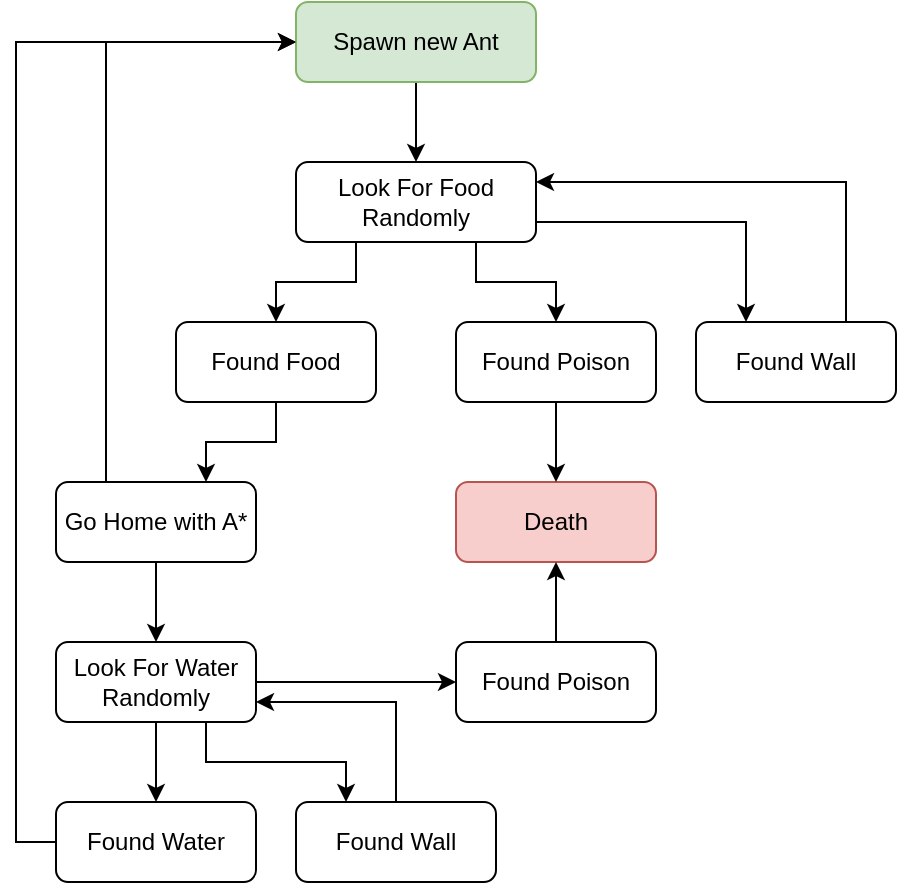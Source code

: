 <mxfile version="22.1.16" type="device">
  <diagram name="Page-1" id="t9s0khgvKqPiw3qtJ-Ou">
    <mxGraphModel dx="761" dy="684" grid="1" gridSize="10" guides="1" tooltips="1" connect="1" arrows="1" fold="1" page="1" pageScale="1" pageWidth="850" pageHeight="1100" math="0" shadow="0">
      <root>
        <mxCell id="0" />
        <mxCell id="1" parent="0" />
        <mxCell id="t-jumT_8L7kQ6bsO_YsJ-19" style="edgeStyle=orthogonalEdgeStyle;rounded=0;orthogonalLoop=1;jettySize=auto;html=1;exitX=0.75;exitY=1;exitDx=0;exitDy=0;" edge="1" parent="1" source="t-jumT_8L7kQ6bsO_YsJ-1" target="t-jumT_8L7kQ6bsO_YsJ-18">
          <mxGeometry relative="1" as="geometry" />
        </mxCell>
        <mxCell id="t-jumT_8L7kQ6bsO_YsJ-20" style="edgeStyle=orthogonalEdgeStyle;rounded=0;orthogonalLoop=1;jettySize=auto;html=1;exitX=0.25;exitY=1;exitDx=0;exitDy=0;entryX=0.5;entryY=0;entryDx=0;entryDy=0;" edge="1" parent="1" source="t-jumT_8L7kQ6bsO_YsJ-1" target="t-jumT_8L7kQ6bsO_YsJ-17">
          <mxGeometry relative="1" as="geometry" />
        </mxCell>
        <mxCell id="t-jumT_8L7kQ6bsO_YsJ-27" style="edgeStyle=orthogonalEdgeStyle;rounded=0;orthogonalLoop=1;jettySize=auto;html=1;exitX=1;exitY=0.75;exitDx=0;exitDy=0;entryX=0.25;entryY=0;entryDx=0;entryDy=0;" edge="1" parent="1" source="t-jumT_8L7kQ6bsO_YsJ-1" target="t-jumT_8L7kQ6bsO_YsJ-26">
          <mxGeometry relative="1" as="geometry" />
        </mxCell>
        <mxCell id="t-jumT_8L7kQ6bsO_YsJ-1" value="Look For Food Randomly" style="rounded=1;whiteSpace=wrap;html=1;" vertex="1" parent="1">
          <mxGeometry x="360" y="360" width="120" height="40" as="geometry" />
        </mxCell>
        <mxCell id="t-jumT_8L7kQ6bsO_YsJ-24" style="edgeStyle=orthogonalEdgeStyle;rounded=0;orthogonalLoop=1;jettySize=auto;html=1;exitX=1;exitY=0.5;exitDx=0;exitDy=0;entryX=0;entryY=0.5;entryDx=0;entryDy=0;" edge="1" parent="1" source="t-jumT_8L7kQ6bsO_YsJ-2" target="t-jumT_8L7kQ6bsO_YsJ-23">
          <mxGeometry relative="1" as="geometry" />
        </mxCell>
        <mxCell id="t-jumT_8L7kQ6bsO_YsJ-30" style="edgeStyle=orthogonalEdgeStyle;rounded=0;orthogonalLoop=1;jettySize=auto;html=1;exitX=0.5;exitY=1;exitDx=0;exitDy=0;entryX=0.5;entryY=0;entryDx=0;entryDy=0;" edge="1" parent="1" source="t-jumT_8L7kQ6bsO_YsJ-2" target="t-jumT_8L7kQ6bsO_YsJ-29">
          <mxGeometry relative="1" as="geometry" />
        </mxCell>
        <mxCell id="t-jumT_8L7kQ6bsO_YsJ-33" style="edgeStyle=orthogonalEdgeStyle;rounded=0;orthogonalLoop=1;jettySize=auto;html=1;exitX=0.75;exitY=1;exitDx=0;exitDy=0;entryX=0.25;entryY=0;entryDx=0;entryDy=0;" edge="1" parent="1" source="t-jumT_8L7kQ6bsO_YsJ-2" target="t-jumT_8L7kQ6bsO_YsJ-32">
          <mxGeometry relative="1" as="geometry" />
        </mxCell>
        <mxCell id="t-jumT_8L7kQ6bsO_YsJ-2" value="Look For Water Randomly" style="rounded=1;whiteSpace=wrap;html=1;" vertex="1" parent="1">
          <mxGeometry x="240" y="600" width="100" height="40" as="geometry" />
        </mxCell>
        <mxCell id="t-jumT_8L7kQ6bsO_YsJ-14" style="edgeStyle=orthogonalEdgeStyle;rounded=0;orthogonalLoop=1;jettySize=auto;html=1;exitX=0.25;exitY=0;exitDx=0;exitDy=0;entryX=0;entryY=0.5;entryDx=0;entryDy=0;" edge="1" parent="1" source="t-jumT_8L7kQ6bsO_YsJ-3" target="t-jumT_8L7kQ6bsO_YsJ-7">
          <mxGeometry relative="1" as="geometry" />
        </mxCell>
        <mxCell id="t-jumT_8L7kQ6bsO_YsJ-15" style="edgeStyle=orthogonalEdgeStyle;rounded=0;orthogonalLoop=1;jettySize=auto;html=1;exitX=0.5;exitY=1;exitDx=0;exitDy=0;entryX=0.5;entryY=0;entryDx=0;entryDy=0;" edge="1" parent="1" source="t-jumT_8L7kQ6bsO_YsJ-3" target="t-jumT_8L7kQ6bsO_YsJ-2">
          <mxGeometry relative="1" as="geometry" />
        </mxCell>
        <mxCell id="t-jumT_8L7kQ6bsO_YsJ-3" value="Go Home with A*" style="rounded=1;whiteSpace=wrap;html=1;" vertex="1" parent="1">
          <mxGeometry x="240" y="520" width="100" height="40" as="geometry" />
        </mxCell>
        <mxCell id="t-jumT_8L7kQ6bsO_YsJ-4" value="Death" style="rounded=1;whiteSpace=wrap;html=1;fillColor=#f8cecc;strokeColor=#b85450;" vertex="1" parent="1">
          <mxGeometry x="440" y="520" width="100" height="40" as="geometry" />
        </mxCell>
        <mxCell id="t-jumT_8L7kQ6bsO_YsJ-13" style="edgeStyle=orthogonalEdgeStyle;rounded=0;orthogonalLoop=1;jettySize=auto;html=1;exitX=0.5;exitY=1;exitDx=0;exitDy=0;entryX=0.5;entryY=0;entryDx=0;entryDy=0;" edge="1" parent="1" source="t-jumT_8L7kQ6bsO_YsJ-7" target="t-jumT_8L7kQ6bsO_YsJ-1">
          <mxGeometry relative="1" as="geometry" />
        </mxCell>
        <mxCell id="t-jumT_8L7kQ6bsO_YsJ-7" value="Spawn new Ant" style="rounded=1;whiteSpace=wrap;html=1;fillColor=#d5e8d4;strokeColor=#82b366;" vertex="1" parent="1">
          <mxGeometry x="360" y="280" width="120" height="40" as="geometry" />
        </mxCell>
        <mxCell id="t-jumT_8L7kQ6bsO_YsJ-21" style="edgeStyle=orthogonalEdgeStyle;rounded=0;orthogonalLoop=1;jettySize=auto;html=1;exitX=0.5;exitY=1;exitDx=0;exitDy=0;entryX=0.75;entryY=0;entryDx=0;entryDy=0;" edge="1" parent="1" source="t-jumT_8L7kQ6bsO_YsJ-17" target="t-jumT_8L7kQ6bsO_YsJ-3">
          <mxGeometry relative="1" as="geometry" />
        </mxCell>
        <mxCell id="t-jumT_8L7kQ6bsO_YsJ-17" value="Found Food" style="rounded=1;whiteSpace=wrap;html=1;" vertex="1" parent="1">
          <mxGeometry x="300" y="440" width="100" height="40" as="geometry" />
        </mxCell>
        <mxCell id="t-jumT_8L7kQ6bsO_YsJ-22" style="edgeStyle=orthogonalEdgeStyle;rounded=0;orthogonalLoop=1;jettySize=auto;html=1;exitX=0.5;exitY=1;exitDx=0;exitDy=0;entryX=0.5;entryY=0;entryDx=0;entryDy=0;" edge="1" parent="1" source="t-jumT_8L7kQ6bsO_YsJ-18" target="t-jumT_8L7kQ6bsO_YsJ-4">
          <mxGeometry relative="1" as="geometry" />
        </mxCell>
        <mxCell id="t-jumT_8L7kQ6bsO_YsJ-18" value="Found Poison" style="rounded=1;whiteSpace=wrap;html=1;" vertex="1" parent="1">
          <mxGeometry x="440" y="440" width="100" height="40" as="geometry" />
        </mxCell>
        <mxCell id="t-jumT_8L7kQ6bsO_YsJ-25" style="edgeStyle=orthogonalEdgeStyle;rounded=0;orthogonalLoop=1;jettySize=auto;html=1;exitX=0.5;exitY=0;exitDx=0;exitDy=0;entryX=0.5;entryY=1;entryDx=0;entryDy=0;" edge="1" parent="1" source="t-jumT_8L7kQ6bsO_YsJ-23" target="t-jumT_8L7kQ6bsO_YsJ-4">
          <mxGeometry relative="1" as="geometry" />
        </mxCell>
        <mxCell id="t-jumT_8L7kQ6bsO_YsJ-23" value="Found Poison" style="rounded=1;whiteSpace=wrap;html=1;" vertex="1" parent="1">
          <mxGeometry x="440" y="600" width="100" height="40" as="geometry" />
        </mxCell>
        <mxCell id="t-jumT_8L7kQ6bsO_YsJ-28" style="edgeStyle=orthogonalEdgeStyle;rounded=0;orthogonalLoop=1;jettySize=auto;html=1;exitX=0.75;exitY=0;exitDx=0;exitDy=0;entryX=1;entryY=0.25;entryDx=0;entryDy=0;" edge="1" parent="1" source="t-jumT_8L7kQ6bsO_YsJ-26" target="t-jumT_8L7kQ6bsO_YsJ-1">
          <mxGeometry relative="1" as="geometry" />
        </mxCell>
        <mxCell id="t-jumT_8L7kQ6bsO_YsJ-26" value="Found Wall" style="rounded=1;whiteSpace=wrap;html=1;" vertex="1" parent="1">
          <mxGeometry x="560" y="440" width="100" height="40" as="geometry" />
        </mxCell>
        <mxCell id="t-jumT_8L7kQ6bsO_YsJ-31" style="edgeStyle=orthogonalEdgeStyle;rounded=0;orthogonalLoop=1;jettySize=auto;html=1;exitX=0;exitY=0.5;exitDx=0;exitDy=0;entryX=0;entryY=0.5;entryDx=0;entryDy=0;" edge="1" parent="1" source="t-jumT_8L7kQ6bsO_YsJ-29" target="t-jumT_8L7kQ6bsO_YsJ-7">
          <mxGeometry relative="1" as="geometry" />
        </mxCell>
        <mxCell id="t-jumT_8L7kQ6bsO_YsJ-29" value="Found Water" style="rounded=1;whiteSpace=wrap;html=1;" vertex="1" parent="1">
          <mxGeometry x="240" y="680" width="100" height="40" as="geometry" />
        </mxCell>
        <mxCell id="t-jumT_8L7kQ6bsO_YsJ-34" style="edgeStyle=orthogonalEdgeStyle;rounded=0;orthogonalLoop=1;jettySize=auto;html=1;exitX=0.5;exitY=0;exitDx=0;exitDy=0;entryX=1;entryY=0.75;entryDx=0;entryDy=0;" edge="1" parent="1" source="t-jumT_8L7kQ6bsO_YsJ-32" target="t-jumT_8L7kQ6bsO_YsJ-2">
          <mxGeometry relative="1" as="geometry" />
        </mxCell>
        <mxCell id="t-jumT_8L7kQ6bsO_YsJ-32" value="Found Wall" style="rounded=1;whiteSpace=wrap;html=1;" vertex="1" parent="1">
          <mxGeometry x="360" y="680" width="100" height="40" as="geometry" />
        </mxCell>
      </root>
    </mxGraphModel>
  </diagram>
</mxfile>

